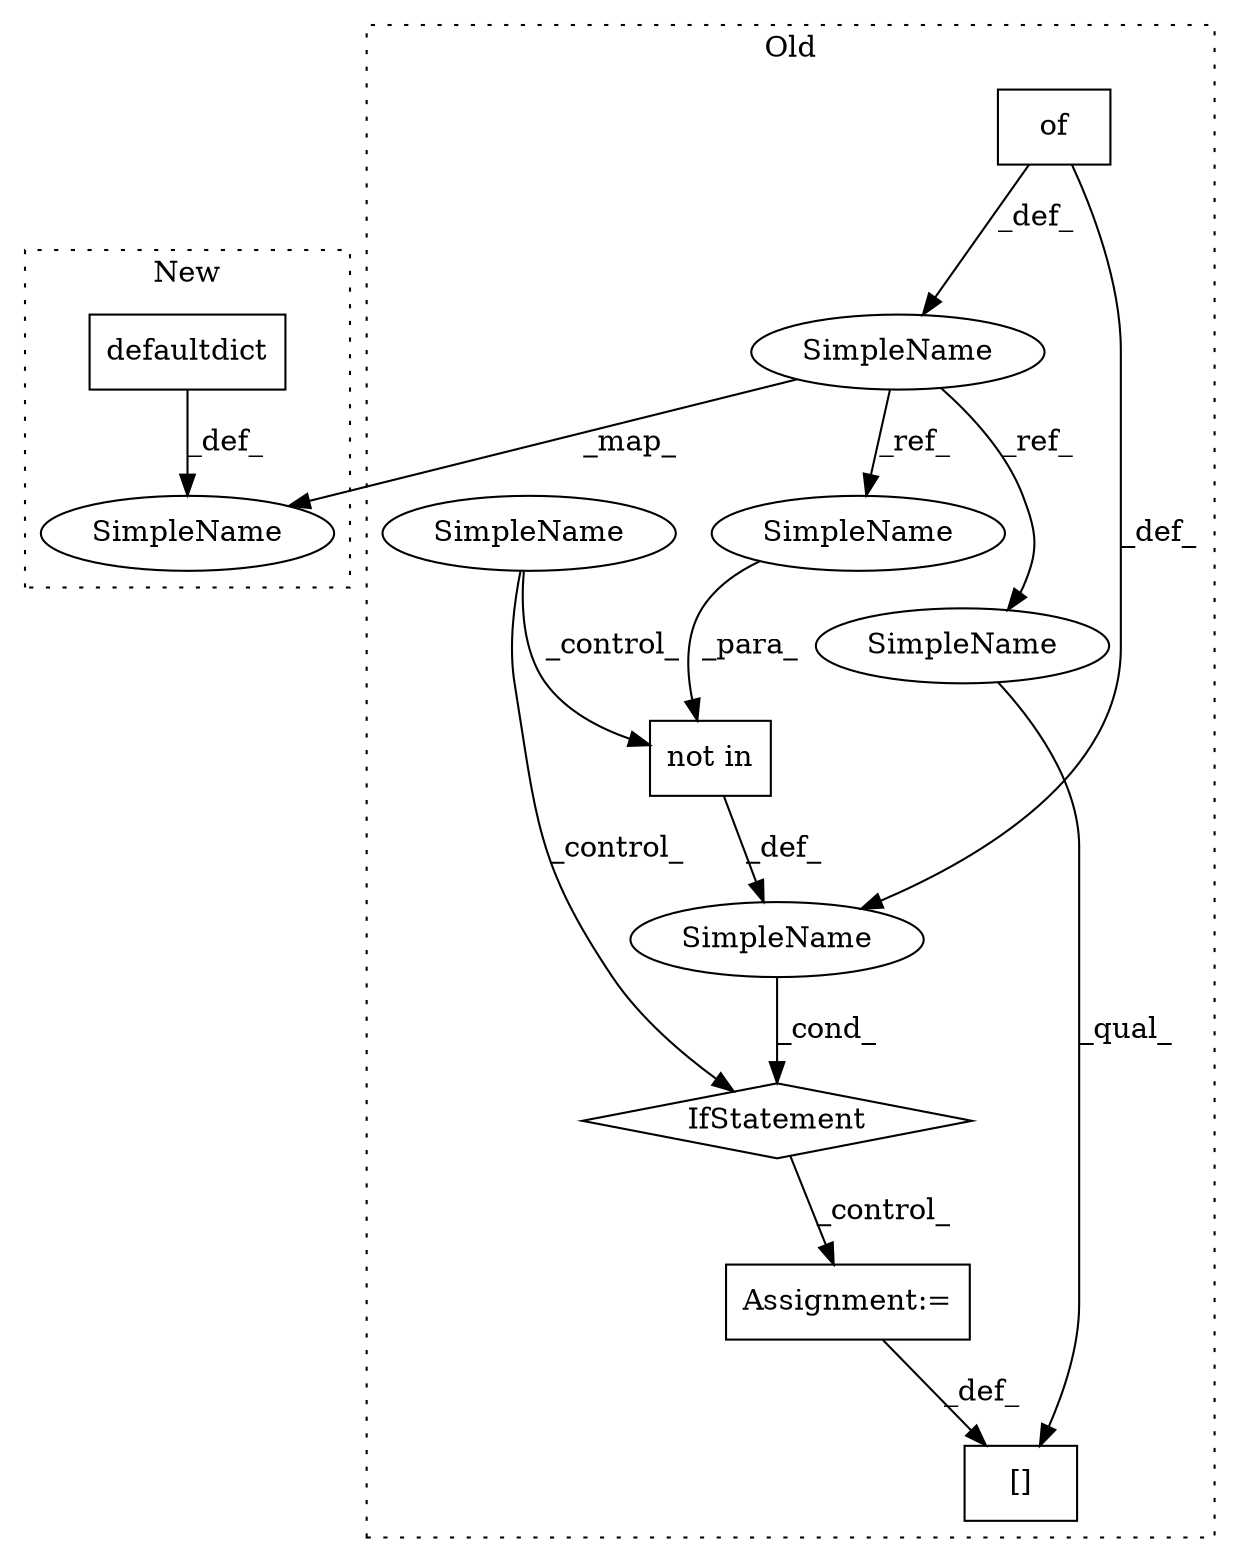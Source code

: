 digraph G {
subgraph cluster0 {
1 [label="not in" a="108" s="2397" l="31" shape="box"];
3 [label="IfStatement" a="25" s="2381,2428" l="16,2" shape="diamond"];
4 [label="Assignment:=" a="7" s="2471" l="1" shape="box"];
5 [label="[]" a="2" s="2446,2470" l="15,1" shape="box"];
6 [label="SimpleName" a="42" s="" l="" shape="ellipse"];
7 [label="of" a="32" s="1693" l="4" shape="box"];
8 [label="SimpleName" a="42" s="" l="" shape="ellipse"];
9 [label="SimpleName" a="42" s="1674" l="14" shape="ellipse"];
11 [label="SimpleName" a="42" s="2446" l="14" shape="ellipse"];
12 [label="SimpleName" a="42" s="2414" l="14" shape="ellipse"];
label = "Old";
style="dotted";
}
subgraph cluster1 {
2 [label="defaultdict" a="32" s="2165,2180" l="12,1" shape="box"];
10 [label="SimpleName" a="42" s="2138" l="14" shape="ellipse"];
label = "New";
style="dotted";
}
1 -> 6 [label="_def_"];
2 -> 10 [label="_def_"];
3 -> 4 [label="_control_"];
4 -> 5 [label="_def_"];
6 -> 3 [label="_cond_"];
7 -> 6 [label="_def_"];
7 -> 9 [label="_def_"];
8 -> 1 [label="_control_"];
8 -> 3 [label="_control_"];
9 -> 11 [label="_ref_"];
9 -> 12 [label="_ref_"];
9 -> 10 [label="_map_"];
11 -> 5 [label="_qual_"];
12 -> 1 [label="_para_"];
}